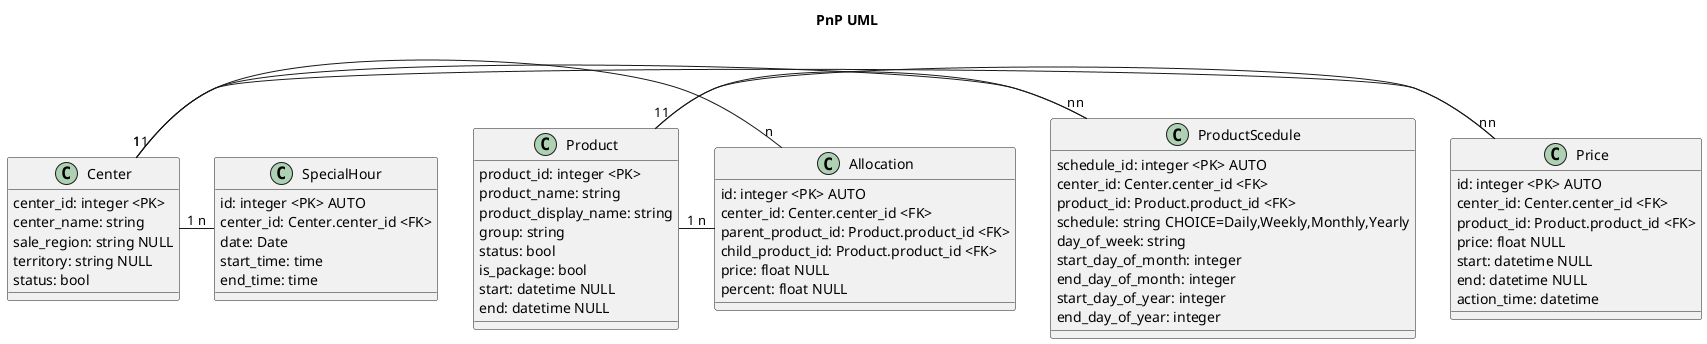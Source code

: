 @startuml

title PnP UML

Center "1"-"n" Price
Center "1"-"n" ProductScedule
Center "1"-"n" SpecialHour
Center "1"-"n" Allocation
Product "1"-"n" Price
Product "1"-"n" ProductScedule
Product "1"-"n" Allocation

class Center {
center_id: integer <PK>
center_name: string
sale_region: string NULL
territory: string NULL
status: bool
}

class Product {
product_id: integer <PK>
product_name: string
product_display_name: string
group: string
status: bool
is_package: bool
start: datetime NULL
end: datetime NULL
}

class ProductScedule {
schedule_id: integer <PK> AUTO
center_id: Center.center_id <FK>
product_id: Product.product_id <FK>
schedule: string CHOICE=Daily,Weekly,Monthly,Yearly
day_of_week: string
start_day_of_month: integer
end_day_of_month: integer
start_day_of_year: integer
end_day_of_year: integer
}

class Allocation {
id: integer <PK> AUTO
center_id: Center.center_id <FK>
parent_product_id: Product.product_id <FK>
child_product_id: Product.product_id <FK>
price: float NULL
percent: float NULL
}

class Price {
id: integer <PK> AUTO
center_id: Center.center_id <FK>
product_id: Product.product_id <FK>
price: float NULL
start: datetime NULL
end: datetime NULL
action_time: datetime
}

class SpecialHour {
id: integer <PK> AUTO
center_id: Center.center_id <FK>
date: Date
start_time: time
end_time: time
}


@enduml

Questions & Concerns:
2. different product include for each center
3. different product price for each allocation product
4. everything by date
5. most concern last price
6. Package different price by day parts
7. Using period/day part to define products

1. In Gems, can you set a price for a future date?
2. different prices for one day part
3. packages have different price by day parts
3. allocation by date
4. day part by date
5. ProductInclude by date

Comments:
1. Allocation auto by percent first when bulk price change products. Can change by dollar later.
2. Recommend Excel upload for bulk update data(Price, Allocation etc)
